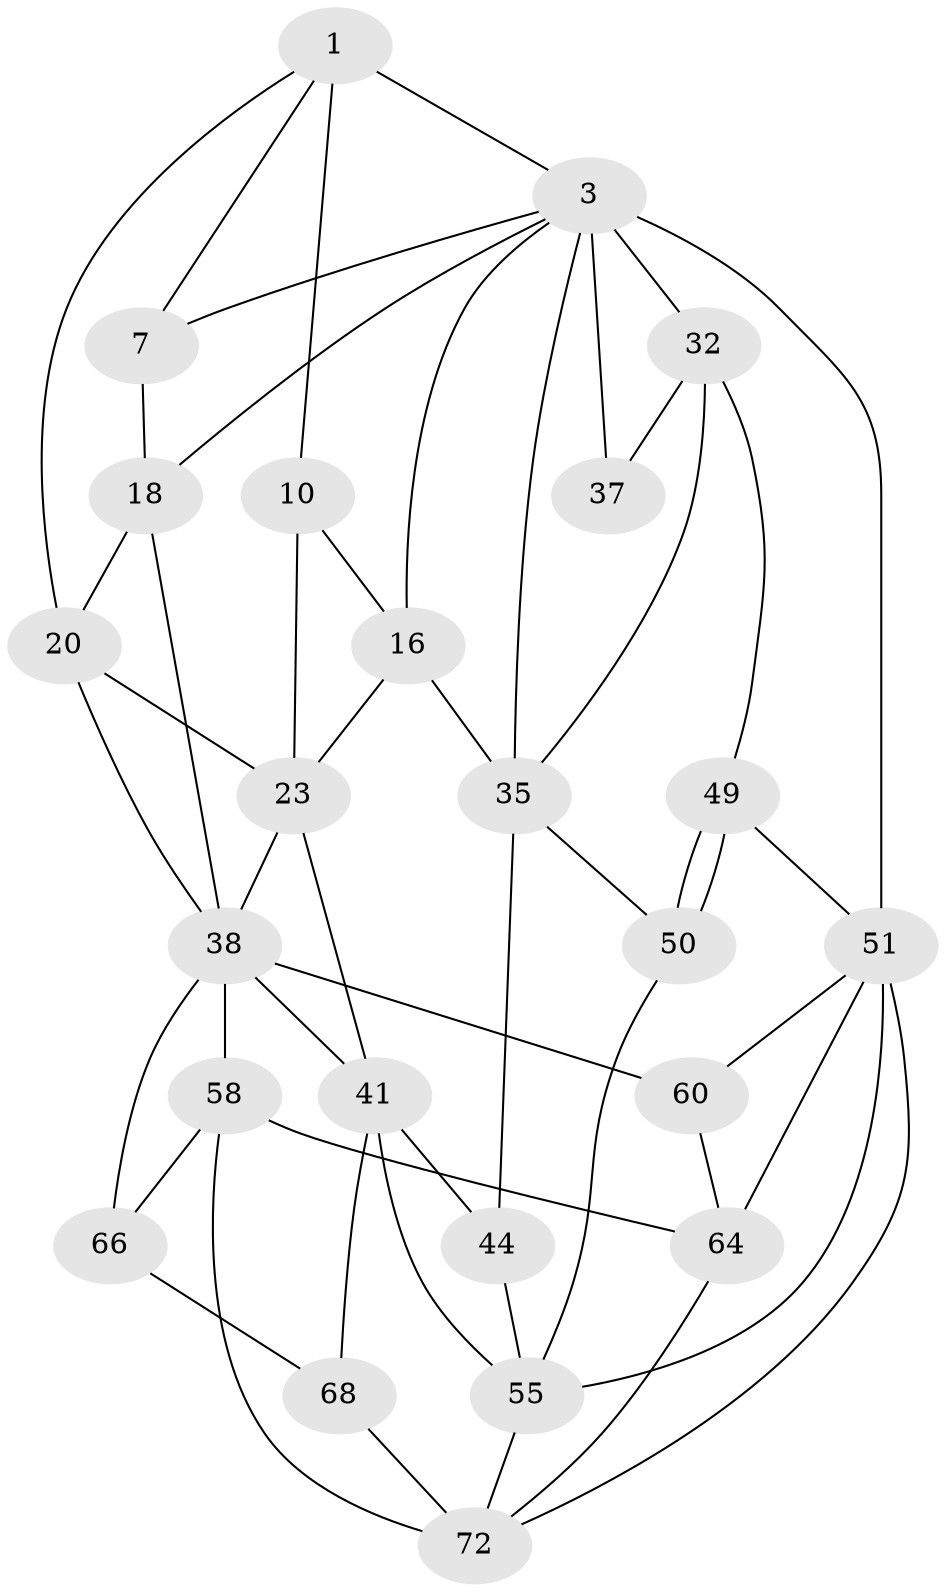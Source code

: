 // original degree distribution, {3: 0.024390243902439025, 4: 0.23170731707317074, 5: 0.5365853658536586, 6: 0.2073170731707317}
// Generated by graph-tools (version 1.1) at 2025/21/03/04/25 18:21:21]
// undirected, 24 vertices, 51 edges
graph export_dot {
graph [start="1"]
  node [color=gray90,style=filled];
  1 [pos="+0.33870582761936086+0",super="+2+8"];
  3 [pos="+0.8584138106251571+0",super="+14+4"];
  7 [pos="+0.2317729568352241+0",super="+9"];
  10 [pos="+0.7302046567701468+0",super="+11+17"];
  16 [pos="+0.7760704384815514+0.29281923283267436",super="+28"];
  18 [pos="+0+0",super="+19"];
  20 [pos="+0.3350713974521401+0.3016442294635713",super="+21"];
  23 [pos="+0.6853284171766529+0.2924299215933343",super="+24"];
  32 [pos="+0.941442931931024+0.4373680127425758",super="+40+33"];
  35 [pos="+0.6481142952397623+0.4568322343105654",super="+36+46"];
  37 [pos="+1+0"];
  38 [pos="+0.370557251740607+0.5277836941183836",super="+43+39"];
  41 [pos="+0.4949909130824637+0.6692805726546319",super="+42+45"];
  44 [pos="+0.5728529698892061+0.696475551528842",super="+47"];
  49 [pos="+1+0.7708998581682727"];
  50 [pos="+0.8624513931177097+0.7155749123469907"];
  51 [pos="+1+1",super="+65+52"];
  55 [pos="+0.77413234300862+0.7564360792374523",super="+75+56"];
  58 [pos="+0.16143411499378385+0.6172011486362088",super="+62"];
  60 [pos="+0+0.7930481670142456",super="+61"];
  64 [pos="+0.03338840235756078+0.8061834170463443",super="+78"];
  66 [pos="+0.2781860366885146+0.7722564878018641"];
  68 [pos="+0.3892659239158426+0.8896347651811642",super="+69"];
  72 [pos="+0.3454033172740759+0.9399929233968216",super="+79+73"];
  1 -- 10 [weight=2];
  1 -- 3;
  1 -- 20;
  1 -- 7;
  3 -- 16;
  3 -- 35;
  3 -- 32 [weight=2];
  3 -- 18;
  3 -- 51 [weight=2];
  3 -- 37 [weight=2];
  3 -- 7;
  7 -- 18;
  10 -- 23 [weight=3];
  10 -- 16;
  16 -- 35;
  16 -- 23;
  18 -- 20;
  18 -- 38;
  20 -- 23;
  20 -- 38;
  23 -- 38;
  23 -- 41;
  32 -- 49;
  32 -- 37;
  32 -- 35;
  35 -- 44 [weight=2];
  35 -- 50;
  38 -- 41;
  38 -- 58 [weight=2];
  38 -- 66;
  38 -- 60 [weight=2];
  41 -- 68 [weight=2];
  41 -- 44;
  41 -- 55;
  44 -- 55;
  49 -- 50;
  49 -- 50;
  49 -- 51;
  50 -- 55;
  51 -- 55 [weight=2];
  51 -- 60;
  51 -- 72;
  51 -- 64;
  55 -- 72;
  58 -- 64;
  58 -- 66;
  58 -- 72 [weight=2];
  60 -- 64;
  64 -- 72;
  66 -- 68;
  68 -- 72;
}
